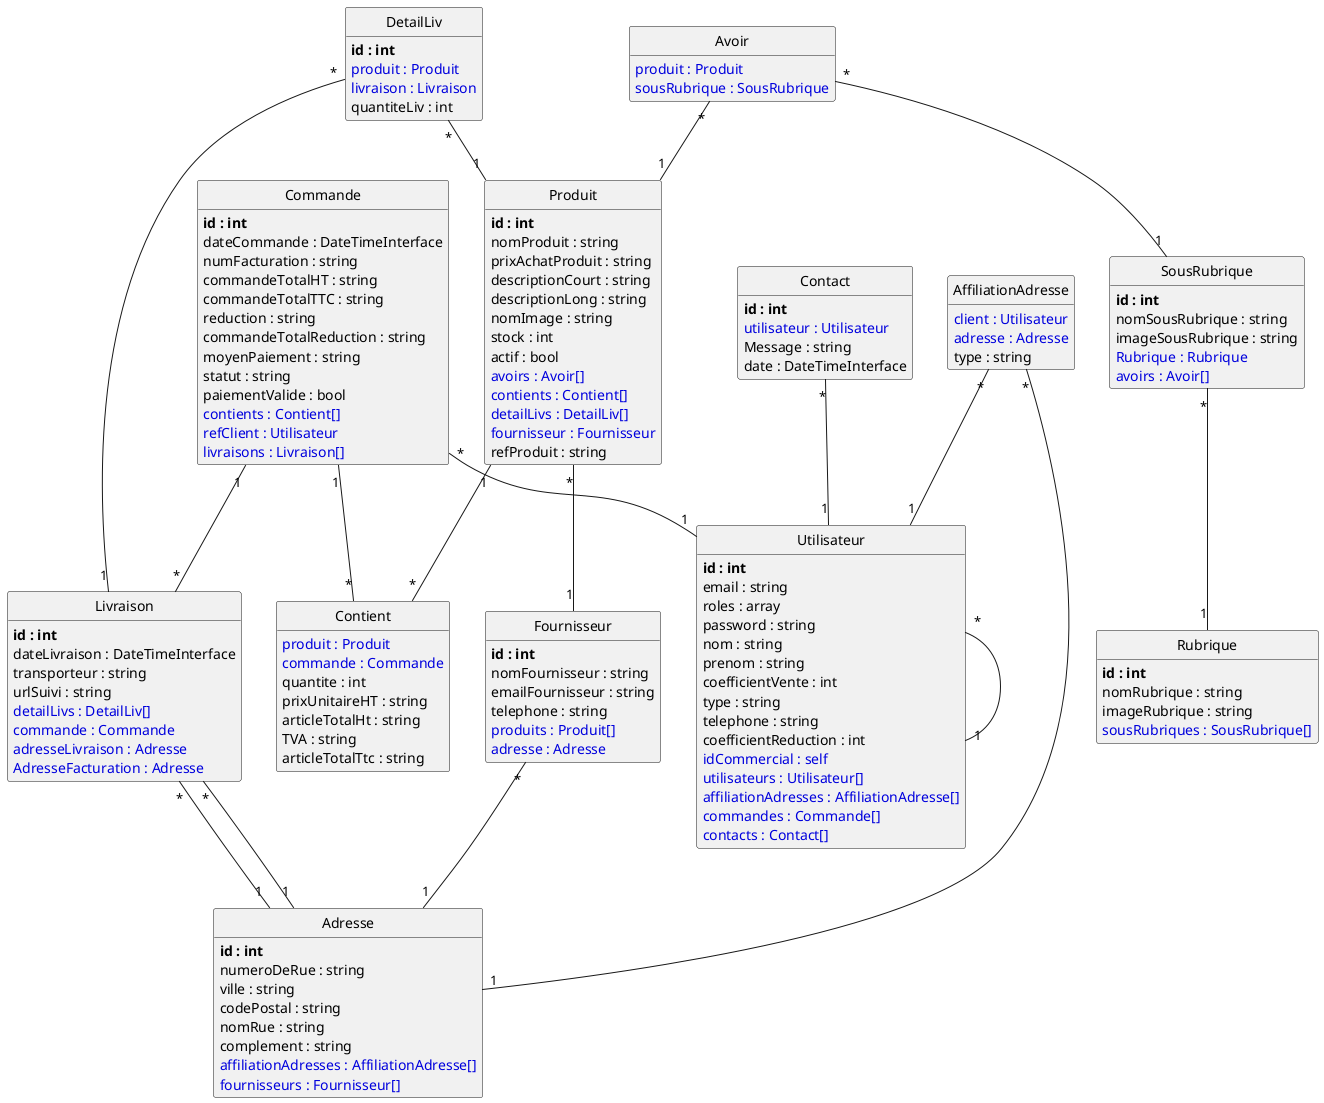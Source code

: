 @startuml
class DetailLiv {
	**id : int**
	<color:#0000dd>produit : Produit</color>
	<color:#0000dd>livraison : Livraison</color>
	quantiteLiv : int
}

class Contact {
	**id : int**
	<color:#0000dd>utilisateur : Utilisateur</color>
	Message : string
	date : DateTimeInterface
}

class Commande {
	**id : int**
	dateCommande : DateTimeInterface
	numFacturation : string
	commandeTotalHT : string
	commandeTotalTTC : string
	reduction : string
	commandeTotalReduction : string
	moyenPaiement : string
	statut : string
	paiementValide : bool
	<color:#0000dd>contients : Contient[]</color>
	<color:#0000dd>refClient : Utilisateur</color>
	<color:#0000dd>livraisons : Livraison[]</color>
}

class Avoir {
	<color:#0000dd>produit : Produit</color>
	<color:#0000dd>sousRubrique : SousRubrique</color>
}

class Produit {
	**id : int**
	nomProduit : string
	prixAchatProduit : string
	descriptionCourt : string
	descriptionLong : string
	nomImage : string
	stock : int
	actif : bool
	<color:#0000dd>avoirs : Avoir[]</color>
	<color:#0000dd>contients : Contient[]</color>
	<color:#0000dd>detailLivs : DetailLiv[]</color>
	<color:#0000dd>fournisseur : Fournisseur</color>
	refProduit : string
}

class Livraison {
	**id : int**
	dateLivraison : DateTimeInterface
	transporteur : string
	urlSuivi : string
	<color:#0000dd>detailLivs : DetailLiv[]</color>
	<color:#0000dd>commande : Commande</color>
	<color:#0000dd>adresseLivraison : Adresse</color>
	<color:#0000dd>AdresseFacturation : Adresse</color>
}

class AffiliationAdresse {
	<color:#0000dd>client : Utilisateur</color>
	<color:#0000dd>adresse : Adresse</color>
	type : string
}

class SousRubrique {
	**id : int**
	nomSousRubrique : string
	imageSousRubrique : string
	<color:#0000dd>Rubrique : Rubrique</color>
	<color:#0000dd>avoirs : Avoir[]</color>
}

class Rubrique {
	**id : int**
	nomRubrique : string
	imageRubrique : string
	<color:#0000dd>sousRubriques : SousRubrique[]</color>
}

class Fournisseur {
	**id : int**
	nomFournisseur : string
	emailFournisseur : string
	telephone : string
	<color:#0000dd>produits : Produit[]</color>
	<color:#0000dd>adresse : Adresse</color>
}

class Adresse {
	**id : int**
	numeroDeRue : string
	ville : string
	codePostal : string
	nomRue : string
	complement : string
	<color:#0000dd>affiliationAdresses : AffiliationAdresse[]</color>
	<color:#0000dd>fournisseurs : Fournisseur[]</color>
}

class Contient {
	<color:#0000dd>produit : Produit</color>
	<color:#0000dd>commande : Commande</color>
	quantite : int
	prixUnitaireHT : string
	articleTotalHt : string
	TVA : string
	articleTotalTtc : string
}

class Utilisateur {
	**id : int**
	email : string
	roles : array
	password : string
	nom : string
	prenom : string
	coefficientVente : int
	type : string
	telephone : string
	coefficientReduction : int
	<color:#0000dd>idCommercial : self</color>
	<color:#0000dd>utilisateurs : Utilisateur[]</color>
	<color:#0000dd>affiliationAdresses : AffiliationAdresse[]</color>
	<color:#0000dd>commandes : Commande[]</color>
	<color:#0000dd>contacts : Contact[]</color>
}

DetailLiv "*"--"1" Produit
DetailLiv "*"--"1" Livraison
Contact "*"--"1" Utilisateur
Commande "1"--"*" Contient
Commande "*"--"1" Utilisateur
Commande "1"--"*" Livraison
Avoir "*"--"1" Produit
Avoir "*"--"1" SousRubrique
Produit "1"--"*" Contient
Produit "*"--"1" Fournisseur
Livraison "*"--"1" Adresse
Livraison "*"--"1" Adresse
AffiliationAdresse "*"--"1" Utilisateur
AffiliationAdresse "*"--"1" Adresse
SousRubrique "*"--"1" Rubrique
Fournisseur "*"--"1" Adresse
Utilisateur "*"--"1" Utilisateur


hide methods

hide circle

@enduml
